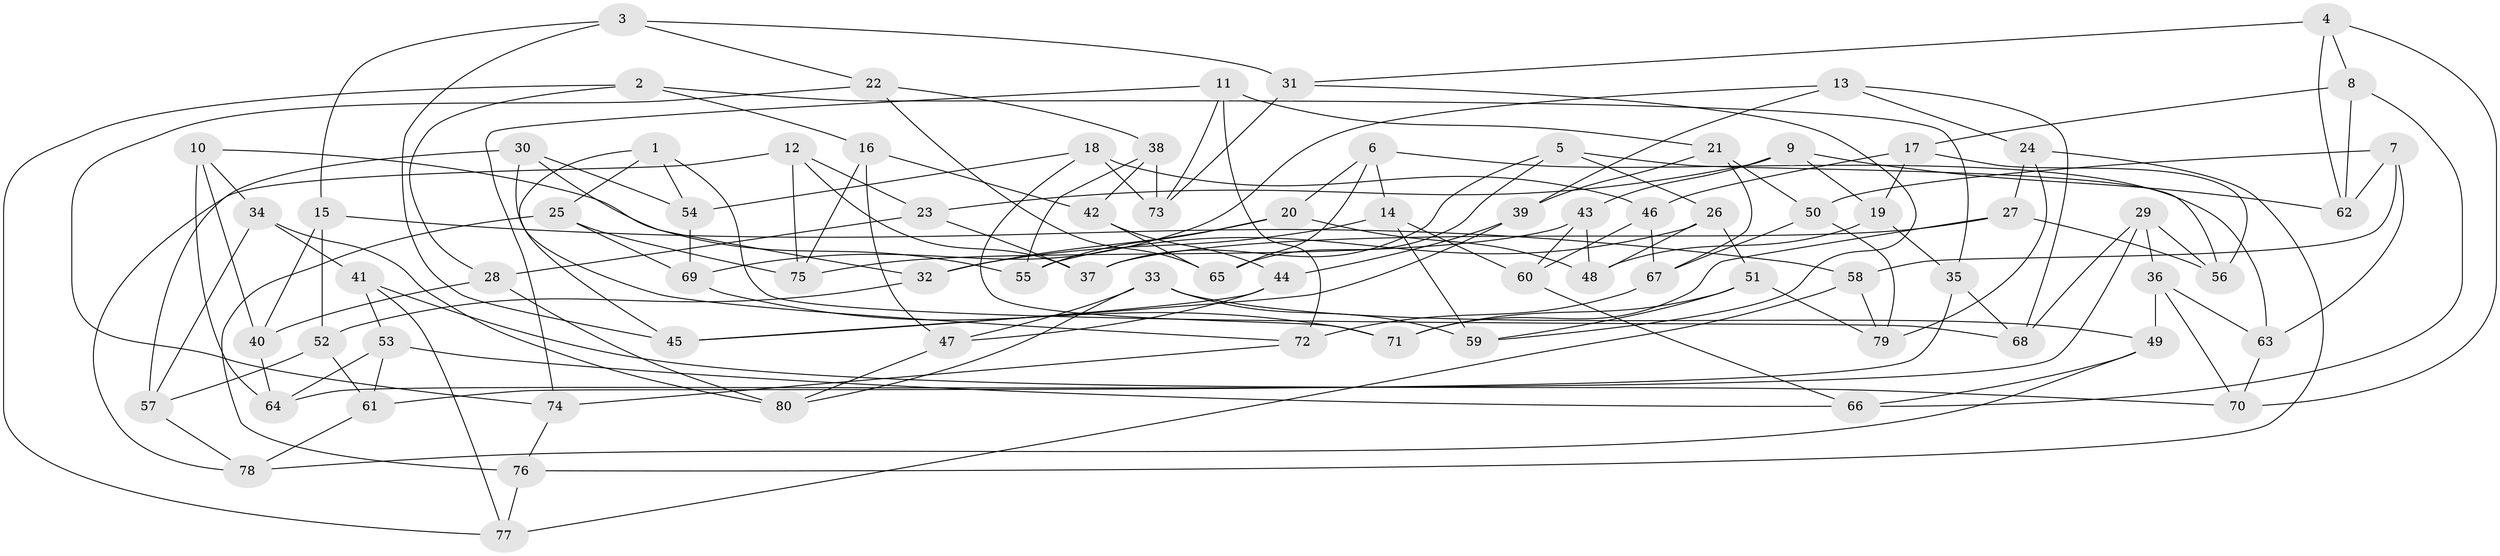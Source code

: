 // Generated by graph-tools (version 1.1) at 2025/11/02/27/25 16:11:46]
// undirected, 80 vertices, 160 edges
graph export_dot {
graph [start="1"]
  node [color=gray90,style=filled];
  1;
  2;
  3;
  4;
  5;
  6;
  7;
  8;
  9;
  10;
  11;
  12;
  13;
  14;
  15;
  16;
  17;
  18;
  19;
  20;
  21;
  22;
  23;
  24;
  25;
  26;
  27;
  28;
  29;
  30;
  31;
  32;
  33;
  34;
  35;
  36;
  37;
  38;
  39;
  40;
  41;
  42;
  43;
  44;
  45;
  46;
  47;
  48;
  49;
  50;
  51;
  52;
  53;
  54;
  55;
  56;
  57;
  58;
  59;
  60;
  61;
  62;
  63;
  64;
  65;
  66;
  67;
  68;
  69;
  70;
  71;
  72;
  73;
  74;
  75;
  76;
  77;
  78;
  79;
  80;
  1 -- 45;
  1 -- 54;
  1 -- 68;
  1 -- 25;
  2 -- 28;
  2 -- 77;
  2 -- 35;
  2 -- 16;
  3 -- 22;
  3 -- 15;
  3 -- 31;
  3 -- 45;
  4 -- 70;
  4 -- 62;
  4 -- 8;
  4 -- 31;
  5 -- 56;
  5 -- 65;
  5 -- 37;
  5 -- 26;
  6 -- 20;
  6 -- 65;
  6 -- 14;
  6 -- 63;
  7 -- 62;
  7 -- 50;
  7 -- 63;
  7 -- 58;
  8 -- 62;
  8 -- 17;
  8 -- 66;
  9 -- 23;
  9 -- 62;
  9 -- 19;
  9 -- 43;
  10 -- 34;
  10 -- 40;
  10 -- 64;
  10 -- 55;
  11 -- 21;
  11 -- 72;
  11 -- 73;
  11 -- 74;
  12 -- 75;
  12 -- 78;
  12 -- 23;
  12 -- 37;
  13 -- 68;
  13 -- 39;
  13 -- 24;
  13 -- 69;
  14 -- 60;
  14 -- 32;
  14 -- 59;
  15 -- 58;
  15 -- 52;
  15 -- 40;
  16 -- 42;
  16 -- 75;
  16 -- 47;
  17 -- 56;
  17 -- 46;
  17 -- 19;
  18 -- 46;
  18 -- 71;
  18 -- 73;
  18 -- 54;
  19 -- 35;
  19 -- 48;
  20 -- 48;
  20 -- 32;
  20 -- 55;
  21 -- 67;
  21 -- 50;
  21 -- 39;
  22 -- 65;
  22 -- 74;
  22 -- 38;
  23 -- 37;
  23 -- 28;
  24 -- 76;
  24 -- 79;
  24 -- 27;
  25 -- 75;
  25 -- 69;
  25 -- 76;
  26 -- 48;
  26 -- 51;
  26 -- 55;
  27 -- 56;
  27 -- 37;
  27 -- 71;
  28 -- 80;
  28 -- 40;
  29 -- 64;
  29 -- 36;
  29 -- 56;
  29 -- 68;
  30 -- 57;
  30 -- 54;
  30 -- 32;
  30 -- 72;
  31 -- 73;
  31 -- 59;
  32 -- 52;
  33 -- 80;
  33 -- 49;
  33 -- 59;
  33 -- 47;
  34 -- 80;
  34 -- 57;
  34 -- 41;
  35 -- 61;
  35 -- 68;
  36 -- 63;
  36 -- 49;
  36 -- 70;
  38 -- 73;
  38 -- 55;
  38 -- 42;
  39 -- 45;
  39 -- 44;
  40 -- 64;
  41 -- 77;
  41 -- 70;
  41 -- 53;
  42 -- 44;
  42 -- 65;
  43 -- 60;
  43 -- 48;
  43 -- 75;
  44 -- 47;
  44 -- 45;
  46 -- 60;
  46 -- 67;
  47 -- 80;
  49 -- 78;
  49 -- 66;
  50 -- 79;
  50 -- 67;
  51 -- 71;
  51 -- 79;
  51 -- 59;
  52 -- 57;
  52 -- 61;
  53 -- 64;
  53 -- 61;
  53 -- 66;
  54 -- 69;
  57 -- 78;
  58 -- 77;
  58 -- 79;
  60 -- 66;
  61 -- 78;
  63 -- 70;
  67 -- 72;
  69 -- 71;
  72 -- 74;
  74 -- 76;
  76 -- 77;
}
